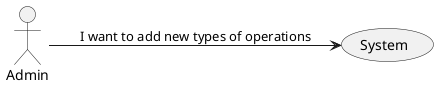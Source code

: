 @startuml Use case diagram
left to right direction
skinparam packageStyle rectangle

actor "Admin" as u

usecase "System" as UC2


u --> UC2 : "I want to add new types of operations"
@enduml
